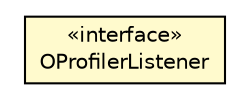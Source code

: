 #!/usr/local/bin/dot
#
# Class diagram 
# Generated by UMLGraph version R5_6-24-gf6e263 (http://www.umlgraph.org/)
#

digraph G {
	edge [fontname="Helvetica",fontsize=10,labelfontname="Helvetica",labelfontsize=10];
	node [fontname="Helvetica",fontsize=10,shape=plaintext];
	nodesep=0.25;
	ranksep=0.5;
	// com.orientechnologies.common.profiler.OProfilerListener
	c5230579 [label=<<table title="com.orientechnologies.common.profiler.OProfilerListener" border="0" cellborder="1" cellspacing="0" cellpadding="2" port="p" bgcolor="lemonChiffon" href="./OProfilerListener.html">
		<tr><td><table border="0" cellspacing="0" cellpadding="1">
<tr><td align="center" balign="center"> &#171;interface&#187; </td></tr>
<tr><td align="center" balign="center"> OProfilerListener </td></tr>
		</table></td></tr>
		</table>>, URL="./OProfilerListener.html", fontname="Helvetica", fontcolor="black", fontsize=10.0];
}

